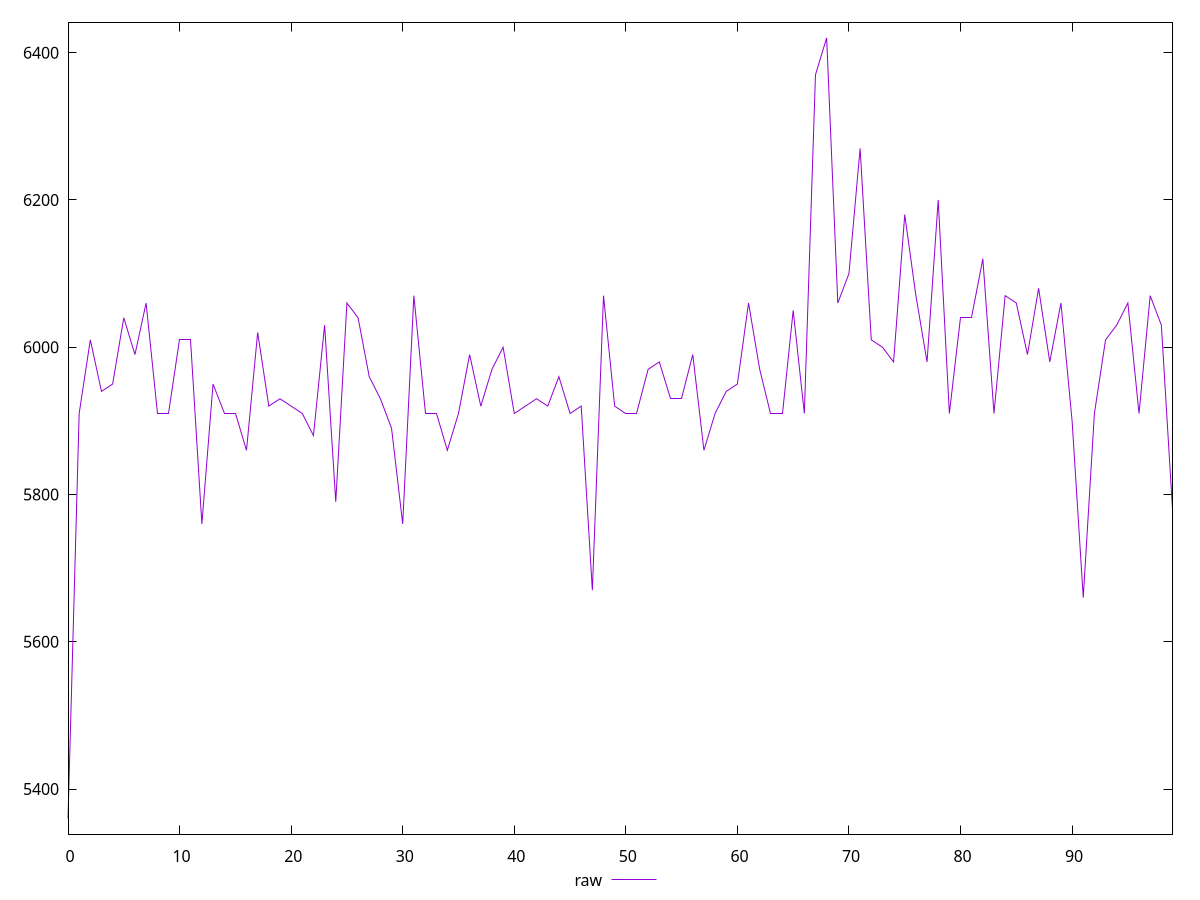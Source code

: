 reset

$raw <<EOF
0 5360
1 5910
2 6010
3 5940
4 5950
5 6040
6 5990
7 6060
8 5910
9 5910
10 6010
11 6010
12 5760
13 5950
14 5910
15 5910
16 5860
17 6020
18 5920
19 5930
20 5920
21 5910
22 5880
23 6030
24 5790
25 6060
26 6040
27 5960
28 5930
29 5890
30 5760
31 6070
32 5910
33 5910
34 5860
35 5910
36 5990
37 5920
38 5970
39 6000
40 5910
41 5920
42 5930
43 5920
44 5960
45 5910
46 5920
47 5670
48 6070
49 5920
50 5910
51 5910
52 5970
53 5980
54 5930
55 5930
56 5990
57 5860
58 5910
59 5940
60 5950
61 6060
62 5970
63 5910
64 5910
65 6050
66 5910
67 6370
68 6420
69 6060
70 6100
71 6270
72 6010
73 6000
74 5980
75 6180
76 6070
77 5980
78 6200
79 5910
80 6040
81 6040
82 6120
83 5910
84 6070
85 6060
86 5990
87 6080
88 5980
89 6060
90 5900
91 5660
92 5910
93 6010
94 6030
95 6060
96 5910
97 6070
98 6030
99 5780
EOF

set key outside below
set xrange [0:99]
set yrange [5338.8:6441.2]
set trange [5338.8:6441.2]
set terminal svg size 640, 500 enhanced background rgb 'white'
set output "report_00018_2021-02-10T15-25-16.877Z/unused-javascript/samples/pages+cached/raw/values.svg"

plot $raw title "raw" with line

reset

